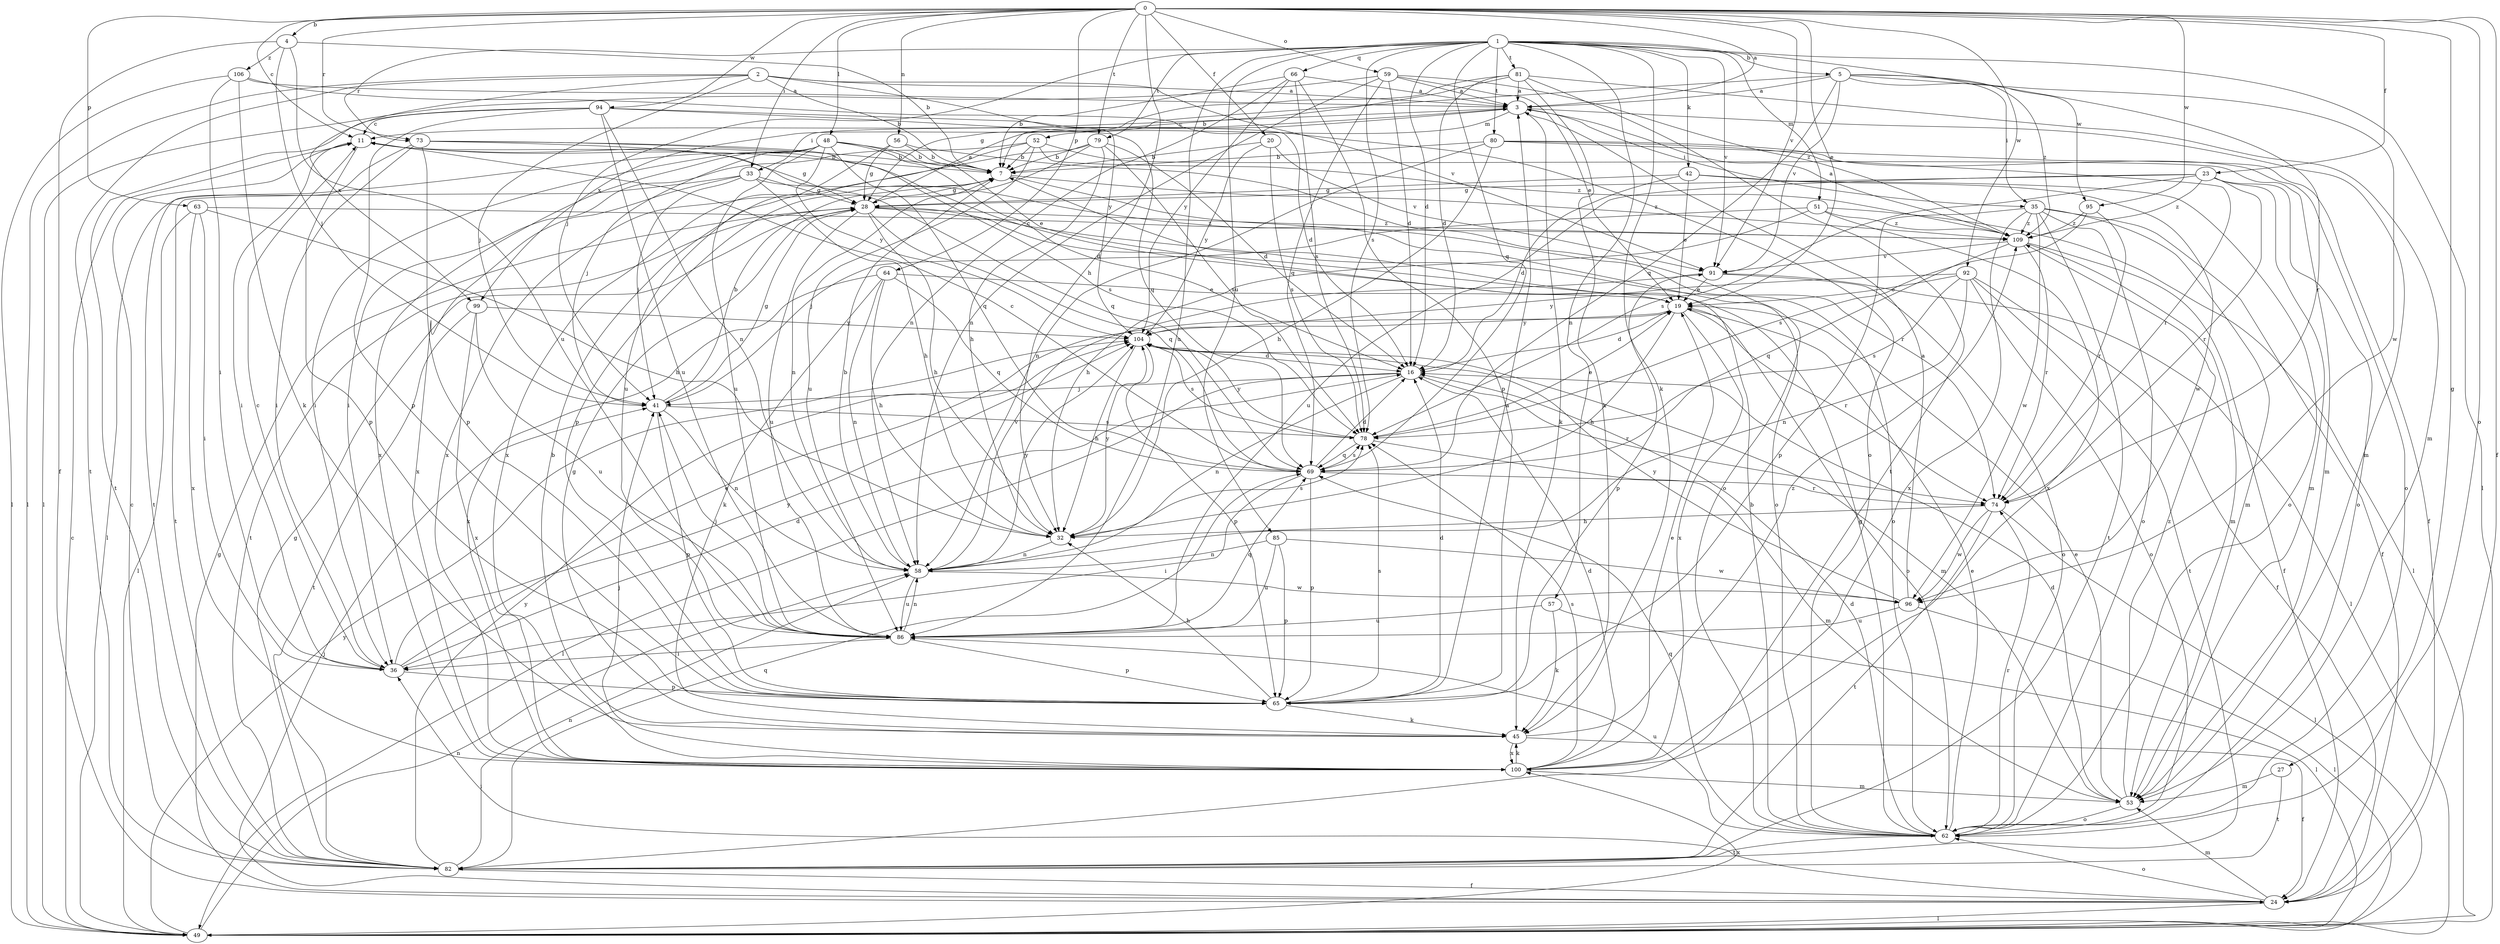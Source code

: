 strict digraph  {
0;
1;
2;
3;
4;
5;
7;
11;
16;
19;
20;
23;
24;
27;
28;
32;
33;
35;
36;
41;
42;
45;
48;
49;
51;
52;
53;
56;
57;
58;
59;
62;
63;
64;
65;
66;
69;
73;
74;
78;
79;
80;
81;
82;
85;
86;
91;
92;
94;
95;
96;
99;
100;
104;
106;
109;
0 -> 3  [label=a];
0 -> 4  [label=b];
0 -> 11  [label=c];
0 -> 19  [label=e];
0 -> 20  [label=f];
0 -> 23  [label=f];
0 -> 24  [label=f];
0 -> 27  [label=g];
0 -> 32  [label=h];
0 -> 33  [label=i];
0 -> 48  [label=l];
0 -> 56  [label=n];
0 -> 59  [label=o];
0 -> 62  [label=o];
0 -> 63  [label=p];
0 -> 64  [label=p];
0 -> 73  [label=r];
0 -> 79  [label=t];
0 -> 91  [label=v];
0 -> 92  [label=w];
0 -> 94  [label=w];
0 -> 95  [label=w];
1 -> 5  [label=b];
1 -> 16  [label=d];
1 -> 41  [label=j];
1 -> 42  [label=k];
1 -> 45  [label=k];
1 -> 49  [label=l];
1 -> 51  [label=m];
1 -> 57  [label=n];
1 -> 66  [label=q];
1 -> 69  [label=q];
1 -> 73  [label=r];
1 -> 78  [label=s];
1 -> 79  [label=t];
1 -> 80  [label=t];
1 -> 81  [label=t];
1 -> 85  [label=u];
1 -> 86  [label=u];
1 -> 91  [label=v];
1 -> 95  [label=w];
2 -> 3  [label=a];
2 -> 7  [label=b];
2 -> 41  [label=j];
2 -> 49  [label=l];
2 -> 82  [label=t];
2 -> 91  [label=v];
2 -> 99  [label=x];
2 -> 104  [label=y];
3 -> 11  [label=c];
3 -> 33  [label=i];
3 -> 35  [label=i];
3 -> 45  [label=k];
3 -> 52  [label=m];
3 -> 53  [label=m];
4 -> 7  [label=b];
4 -> 24  [label=f];
4 -> 41  [label=j];
4 -> 86  [label=u];
4 -> 106  [label=z];
5 -> 3  [label=a];
5 -> 35  [label=i];
5 -> 69  [label=q];
5 -> 74  [label=r];
5 -> 91  [label=v];
5 -> 96  [label=w];
5 -> 99  [label=x];
5 -> 109  [label=z];
7 -> 28  [label=g];
7 -> 58  [label=n];
7 -> 74  [label=r];
7 -> 109  [label=z];
11 -> 7  [label=b];
11 -> 36  [label=i];
11 -> 65  [label=p];
11 -> 69  [label=q];
16 -> 41  [label=j];
16 -> 49  [label=l];
16 -> 58  [label=n];
16 -> 74  [label=r];
19 -> 11  [label=c];
19 -> 16  [label=d];
19 -> 32  [label=h];
19 -> 62  [label=o];
19 -> 74  [label=r];
19 -> 100  [label=x];
19 -> 104  [label=y];
20 -> 7  [label=b];
20 -> 78  [label=s];
20 -> 91  [label=v];
20 -> 104  [label=y];
23 -> 28  [label=g];
23 -> 53  [label=m];
23 -> 62  [label=o];
23 -> 74  [label=r];
23 -> 78  [label=s];
23 -> 86  [label=u];
23 -> 109  [label=z];
24 -> 28  [label=g];
24 -> 36  [label=i];
24 -> 41  [label=j];
24 -> 49  [label=l];
24 -> 53  [label=m];
24 -> 62  [label=o];
27 -> 53  [label=m];
27 -> 82  [label=t];
28 -> 3  [label=a];
28 -> 32  [label=h];
28 -> 62  [label=o];
28 -> 69  [label=q];
28 -> 82  [label=t];
28 -> 86  [label=u];
28 -> 109  [label=z];
32 -> 58  [label=n];
32 -> 78  [label=s];
32 -> 104  [label=y];
33 -> 28  [label=g];
33 -> 32  [label=h];
33 -> 41  [label=j];
33 -> 62  [label=o];
33 -> 82  [label=t];
33 -> 100  [label=x];
35 -> 24  [label=f];
35 -> 53  [label=m];
35 -> 62  [label=o];
35 -> 65  [label=p];
35 -> 82  [label=t];
35 -> 96  [label=w];
35 -> 100  [label=x];
35 -> 109  [label=z];
36 -> 11  [label=c];
36 -> 16  [label=d];
36 -> 19  [label=e];
36 -> 65  [label=p];
36 -> 104  [label=y];
41 -> 7  [label=b];
41 -> 28  [label=g];
41 -> 58  [label=n];
41 -> 65  [label=p];
41 -> 78  [label=s];
42 -> 16  [label=d];
42 -> 19  [label=e];
42 -> 28  [label=g];
42 -> 62  [label=o];
42 -> 96  [label=w];
45 -> 7  [label=b];
45 -> 24  [label=f];
45 -> 28  [label=g];
45 -> 100  [label=x];
45 -> 109  [label=z];
48 -> 7  [label=b];
48 -> 16  [label=d];
48 -> 19  [label=e];
48 -> 36  [label=i];
48 -> 41  [label=j];
48 -> 49  [label=l];
48 -> 69  [label=q];
48 -> 86  [label=u];
48 -> 100  [label=x];
48 -> 104  [label=y];
49 -> 11  [label=c];
49 -> 58  [label=n];
49 -> 100  [label=x];
49 -> 104  [label=y];
51 -> 32  [label=h];
51 -> 41  [label=j];
51 -> 49  [label=l];
51 -> 100  [label=x];
51 -> 109  [label=z];
52 -> 7  [label=b];
52 -> 36  [label=i];
52 -> 53  [label=m];
52 -> 86  [label=u];
52 -> 100  [label=x];
52 -> 109  [label=z];
53 -> 16  [label=d];
53 -> 19  [label=e];
53 -> 62  [label=o];
53 -> 109  [label=z];
56 -> 7  [label=b];
56 -> 28  [label=g];
56 -> 62  [label=o];
56 -> 86  [label=u];
57 -> 45  [label=k];
57 -> 49  [label=l];
57 -> 86  [label=u];
58 -> 7  [label=b];
58 -> 86  [label=u];
58 -> 91  [label=v];
58 -> 96  [label=w];
58 -> 104  [label=y];
59 -> 3  [label=a];
59 -> 16  [label=d];
59 -> 19  [label=e];
59 -> 49  [label=l];
59 -> 58  [label=n];
59 -> 69  [label=q];
59 -> 109  [label=z];
62 -> 7  [label=b];
62 -> 16  [label=d];
62 -> 19  [label=e];
62 -> 28  [label=g];
62 -> 69  [label=q];
62 -> 74  [label=r];
62 -> 82  [label=t];
62 -> 86  [label=u];
63 -> 32  [label=h];
63 -> 36  [label=i];
63 -> 49  [label=l];
63 -> 100  [label=x];
63 -> 109  [label=z];
64 -> 19  [label=e];
64 -> 32  [label=h];
64 -> 45  [label=k];
64 -> 58  [label=n];
64 -> 69  [label=q];
64 -> 100  [label=x];
65 -> 3  [label=a];
65 -> 16  [label=d];
65 -> 32  [label=h];
65 -> 45  [label=k];
65 -> 78  [label=s];
66 -> 3  [label=a];
66 -> 7  [label=b];
66 -> 58  [label=n];
66 -> 65  [label=p];
66 -> 78  [label=s];
66 -> 104  [label=y];
69 -> 11  [label=c];
69 -> 16  [label=d];
69 -> 36  [label=i];
69 -> 65  [label=p];
69 -> 74  [label=r];
69 -> 78  [label=s];
73 -> 7  [label=b];
73 -> 28  [label=g];
73 -> 36  [label=i];
73 -> 65  [label=p];
73 -> 78  [label=s];
73 -> 82  [label=t];
74 -> 32  [label=h];
74 -> 49  [label=l];
74 -> 82  [label=t];
74 -> 96  [label=w];
78 -> 19  [label=e];
78 -> 53  [label=m];
78 -> 69  [label=q];
78 -> 104  [label=y];
79 -> 7  [label=b];
79 -> 16  [label=d];
79 -> 32  [label=h];
79 -> 65  [label=p];
79 -> 78  [label=s];
79 -> 100  [label=x];
80 -> 7  [label=b];
80 -> 24  [label=f];
80 -> 32  [label=h];
80 -> 58  [label=n];
80 -> 62  [label=o];
80 -> 74  [label=r];
81 -> 3  [label=a];
81 -> 7  [label=b];
81 -> 16  [label=d];
81 -> 28  [label=g];
81 -> 45  [label=k];
81 -> 53  [label=m];
81 -> 82  [label=t];
82 -> 11  [label=c];
82 -> 24  [label=f];
82 -> 28  [label=g];
82 -> 58  [label=n];
82 -> 69  [label=q];
82 -> 104  [label=y];
85 -> 58  [label=n];
85 -> 65  [label=p];
85 -> 86  [label=u];
85 -> 96  [label=w];
86 -> 36  [label=i];
86 -> 41  [label=j];
86 -> 58  [label=n];
86 -> 65  [label=p];
86 -> 69  [label=q];
91 -> 19  [label=e];
91 -> 49  [label=l];
91 -> 62  [label=o];
91 -> 65  [label=p];
92 -> 19  [label=e];
92 -> 24  [label=f];
92 -> 58  [label=n];
92 -> 62  [label=o];
92 -> 78  [label=s];
92 -> 82  [label=t];
92 -> 104  [label=y];
94 -> 11  [label=c];
94 -> 16  [label=d];
94 -> 58  [label=n];
94 -> 65  [label=p];
94 -> 69  [label=q];
94 -> 82  [label=t];
94 -> 86  [label=u];
95 -> 74  [label=r];
95 -> 78  [label=s];
95 -> 109  [label=z];
96 -> 3  [label=a];
96 -> 49  [label=l];
96 -> 86  [label=u];
96 -> 104  [label=y];
99 -> 82  [label=t];
99 -> 86  [label=u];
99 -> 100  [label=x];
99 -> 104  [label=y];
100 -> 16  [label=d];
100 -> 19  [label=e];
100 -> 41  [label=j];
100 -> 45  [label=k];
100 -> 53  [label=m];
100 -> 78  [label=s];
104 -> 16  [label=d];
104 -> 32  [label=h];
104 -> 53  [label=m];
104 -> 65  [label=p];
104 -> 78  [label=s];
106 -> 3  [label=a];
106 -> 36  [label=i];
106 -> 45  [label=k];
106 -> 49  [label=l];
106 -> 62  [label=o];
109 -> 3  [label=a];
109 -> 24  [label=f];
109 -> 53  [label=m];
109 -> 69  [label=q];
109 -> 74  [label=r];
109 -> 91  [label=v];
}
